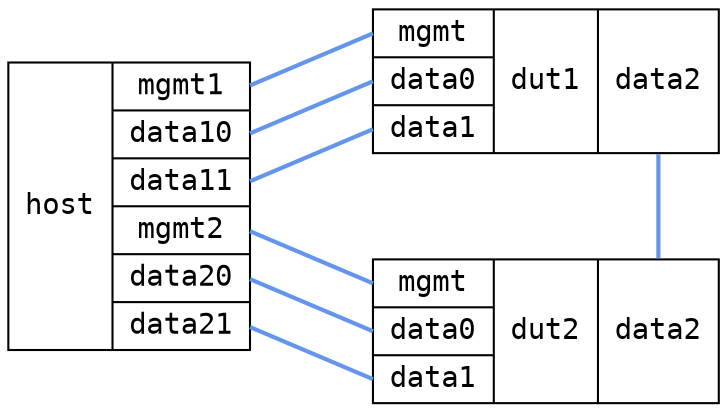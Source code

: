 graph "2x4" {
	layout="neato";
	overlap="false";
	esep="+20";

        node [shape=record, fontname="monospace"];
	edge [color="cornflowerblue", penwidth="2"];

	host [
	    label="host | { <mgmt1> mgmt1 | <data10> data10 | <data11>  data11 | <mgmt2> mgmt2 | <data20> data20 | <data21>  data21 }",
	    pos="0,15!",
	    kind="controller",
	];

        dut1 [
	    label="{ <mgmt> mgmt | <data0> data0 | <data1> data1 } | dut1 | { <data2> data2 }",
	    pos="10,18!",

	    kind="infix",
	];

        dut2 [
		label="{ <mgmt> mgmt | <data0> data0 | <data1> data1 } | dut2 | { <data2> data2 }",
	    pos="10,12!",

	    kind="infix",
	];

	host:mgmt1 -- dut1:mgmt [kind=mgmt]
	host:data10 -- dut1:data0
	host:data11 -- dut1:data1

	host:mgmt2 -- dut2:mgmt [kind=mgmt]
	host:data20 -- dut2:data0
	host:data21 -- dut2:data1

	dut1:data2 -- dut2:data2
}